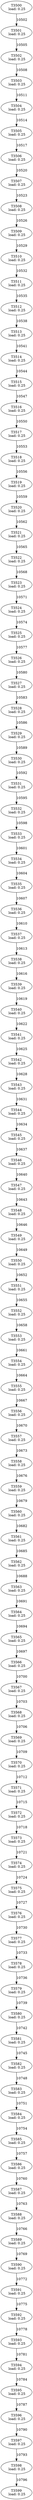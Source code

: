 digraph taskgraph {
	T3500 [label= "T3500\n load: 0.25"];
	T3501 [label= "T3501\n load: 0.25"];
	T3500 -> T3501[label=10502];
	T3502 [label= "T3502\n load: 0.25"];
	T3501 -> T3502[label=10505];
	T3503 [label= "T3503\n load: 0.25"];
	T3502 -> T3503[label=10508];
	T3504 [label= "T3504\n load: 0.25"];
	T3503 -> T3504[label=10511];
	T3505 [label= "T3505\n load: 0.25"];
	T3504 -> T3505[label=10514];
	T3506 [label= "T3506\n load: 0.25"];
	T3505 -> T3506[label=10517];
	T3507 [label= "T3507\n load: 0.25"];
	T3506 -> T3507[label=10520];
	T3508 [label= "T3508\n load: 0.25"];
	T3507 -> T3508[label=10523];
	T3509 [label= "T3509\n load: 0.25"];
	T3508 -> T3509[label=10526];
	T3510 [label= "T3510\n load: 0.25"];
	T3509 -> T3510[label=10529];
	T3511 [label= "T3511\n load: 0.25"];
	T3510 -> T3511[label=10532];
	T3512 [label= "T3512\n load: 0.25"];
	T3511 -> T3512[label=10535];
	T3513 [label= "T3513\n load: 0.25"];
	T3512 -> T3513[label=10538];
	T3514 [label= "T3514\n load: 0.25"];
	T3513 -> T3514[label=10541];
	T3515 [label= "T3515\n load: 0.25"];
	T3514 -> T3515[label=10544];
	T3516 [label= "T3516\n load: 0.25"];
	T3515 -> T3516[label=10547];
	T3517 [label= "T3517\n load: 0.25"];
	T3516 -> T3517[label=10550];
	T3518 [label= "T3518\n load: 0.25"];
	T3517 -> T3518[label=10553];
	T3519 [label= "T3519\n load: 0.25"];
	T3518 -> T3519[label=10556];
	T3520 [label= "T3520\n load: 0.25"];
	T3519 -> T3520[label=10559];
	T3521 [label= "T3521\n load: 0.25"];
	T3520 -> T3521[label=10562];
	T3522 [label= "T3522\n load: 0.25"];
	T3521 -> T3522[label=10565];
	T3523 [label= "T3523\n load: 0.25"];
	T3522 -> T3523[label=10568];
	T3524 [label= "T3524\n load: 0.25"];
	T3523 -> T3524[label=10571];
	T3525 [label= "T3525\n load: 0.25"];
	T3524 -> T3525[label=10574];
	T3526 [label= "T3526\n load: 0.25"];
	T3525 -> T3526[label=10577];
	T3527 [label= "T3527\n load: 0.25"];
	T3526 -> T3527[label=10580];
	T3528 [label= "T3528\n load: 0.25"];
	T3527 -> T3528[label=10583];
	T3529 [label= "T3529\n load: 0.25"];
	T3528 -> T3529[label=10586];
	T3530 [label= "T3530\n load: 0.25"];
	T3529 -> T3530[label=10589];
	T3531 [label= "T3531\n load: 0.25"];
	T3530 -> T3531[label=10592];
	T3532 [label= "T3532\n load: 0.25"];
	T3531 -> T3532[label=10595];
	T3533 [label= "T3533\n load: 0.25"];
	T3532 -> T3533[label=10598];
	T3534 [label= "T3534\n load: 0.25"];
	T3533 -> T3534[label=10601];
	T3535 [label= "T3535\n load: 0.25"];
	T3534 -> T3535[label=10604];
	T3536 [label= "T3536\n load: 0.25"];
	T3535 -> T3536[label=10607];
	T3537 [label= "T3537\n load: 0.25"];
	T3536 -> T3537[label=10610];
	T3538 [label= "T3538\n load: 0.25"];
	T3537 -> T3538[label=10613];
	T3539 [label= "T3539\n load: 0.25"];
	T3538 -> T3539[label=10616];
	T3540 [label= "T3540\n load: 0.25"];
	T3539 -> T3540[label=10619];
	T3541 [label= "T3541\n load: 0.25"];
	T3540 -> T3541[label=10622];
	T3542 [label= "T3542\n load: 0.25"];
	T3541 -> T3542[label=10625];
	T3543 [label= "T3543\n load: 0.25"];
	T3542 -> T3543[label=10628];
	T3544 [label= "T3544\n load: 0.25"];
	T3543 -> T3544[label=10631];
	T3545 [label= "T3545\n load: 0.25"];
	T3544 -> T3545[label=10634];
	T3546 [label= "T3546\n load: 0.25"];
	T3545 -> T3546[label=10637];
	T3547 [label= "T3547\n load: 0.25"];
	T3546 -> T3547[label=10640];
	T3548 [label= "T3548\n load: 0.25"];
	T3547 -> T3548[label=10643];
	T3549 [label= "T3549\n load: 0.25"];
	T3548 -> T3549[label=10646];
	T3550 [label= "T3550\n load: 0.25"];
	T3549 -> T3550[label=10649];
	T3551 [label= "T3551\n load: 0.25"];
	T3550 -> T3551[label=10652];
	T3552 [label= "T3552\n load: 0.25"];
	T3551 -> T3552[label=10655];
	T3553 [label= "T3553\n load: 0.25"];
	T3552 -> T3553[label=10658];
	T3554 [label= "T3554\n load: 0.25"];
	T3553 -> T3554[label=10661];
	T3555 [label= "T3555\n load: 0.25"];
	T3554 -> T3555[label=10664];
	T3556 [label= "T3556\n load: 0.25"];
	T3555 -> T3556[label=10667];
	T3557 [label= "T3557\n load: 0.25"];
	T3556 -> T3557[label=10670];
	T3558 [label= "T3558\n load: 0.25"];
	T3557 -> T3558[label=10673];
	T3559 [label= "T3559\n load: 0.25"];
	T3558 -> T3559[label=10676];
	T3560 [label= "T3560\n load: 0.25"];
	T3559 -> T3560[label=10679];
	T3561 [label= "T3561\n load: 0.25"];
	T3560 -> T3561[label=10682];
	T3562 [label= "T3562\n load: 0.25"];
	T3561 -> T3562[label=10685];
	T3563 [label= "T3563\n load: 0.25"];
	T3562 -> T3563[label=10688];
	T3564 [label= "T3564\n load: 0.25"];
	T3563 -> T3564[label=10691];
	T3565 [label= "T3565\n load: 0.25"];
	T3564 -> T3565[label=10694];
	T3566 [label= "T3566\n load: 0.25"];
	T3565 -> T3566[label=10697];
	T3567 [label= "T3567\n load: 0.25"];
	T3566 -> T3567[label=10700];
	T3568 [label= "T3568\n load: 0.25"];
	T3567 -> T3568[label=10703];
	T3569 [label= "T3569\n load: 0.25"];
	T3568 -> T3569[label=10706];
	T3570 [label= "T3570\n load: 0.25"];
	T3569 -> T3570[label=10709];
	T3571 [label= "T3571\n load: 0.25"];
	T3570 -> T3571[label=10712];
	T3572 [label= "T3572\n load: 0.25"];
	T3571 -> T3572[label=10715];
	T3573 [label= "T3573\n load: 0.25"];
	T3572 -> T3573[label=10718];
	T3574 [label= "T3574\n load: 0.25"];
	T3573 -> T3574[label=10721];
	T3575 [label= "T3575\n load: 0.25"];
	T3574 -> T3575[label=10724];
	T3576 [label= "T3576\n load: 0.25"];
	T3575 -> T3576[label=10727];
	T3577 [label= "T3577\n load: 0.25"];
	T3576 -> T3577[label=10730];
	T3578 [label= "T3578\n load: 0.25"];
	T3577 -> T3578[label=10733];
	T3579 [label= "T3579\n load: 0.25"];
	T3578 -> T3579[label=10736];
	T3580 [label= "T3580\n load: 0.25"];
	T3579 -> T3580[label=10739];
	T3581 [label= "T3581\n load: 0.25"];
	T3580 -> T3581[label=10742];
	T3582 [label= "T3582\n load: 0.25"];
	T3581 -> T3582[label=10745];
	T3583 [label= "T3583\n load: 0.25"];
	T3582 -> T3583[label=10748];
	T3584 [label= "T3584\n load: 0.25"];
	T3583 -> T3584[label=10751];
	T3585 [label= "T3585\n load: 0.25"];
	T3584 -> T3585[label=10754];
	T3586 [label= "T3586\n load: 0.25"];
	T3585 -> T3586[label=10757];
	T3587 [label= "T3587\n load: 0.25"];
	T3586 -> T3587[label=10760];
	T3588 [label= "T3588\n load: 0.25"];
	T3587 -> T3588[label=10763];
	T3589 [label= "T3589\n load: 0.25"];
	T3588 -> T3589[label=10766];
	T3590 [label= "T3590\n load: 0.25"];
	T3589 -> T3590[label=10769];
	T3591 [label= "T3591\n load: 0.25"];
	T3590 -> T3591[label=10772];
	T3592 [label= "T3592\n load: 0.25"];
	T3591 -> T3592[label=10775];
	T3593 [label= "T3593\n load: 0.25"];
	T3592 -> T3593[label=10778];
	T3594 [label= "T3594\n load: 0.25"];
	T3593 -> T3594[label=10781];
	T3595 [label= "T3595\n load: 0.25"];
	T3594 -> T3595[label=10784];
	T3596 [label= "T3596\n load: 0.25"];
	T3595 -> T3596[label=10787];
	T3597 [label= "T3597\n load: 0.25"];
	T3596 -> T3597[label=10790];
	T3598 [label= "T3598\n load: 0.25"];
	T3597 -> T3598[label=10793];
	T3599 [label= "T3599\n load: 0.25"];
	T3598 -> T3599[label=10796];
}
